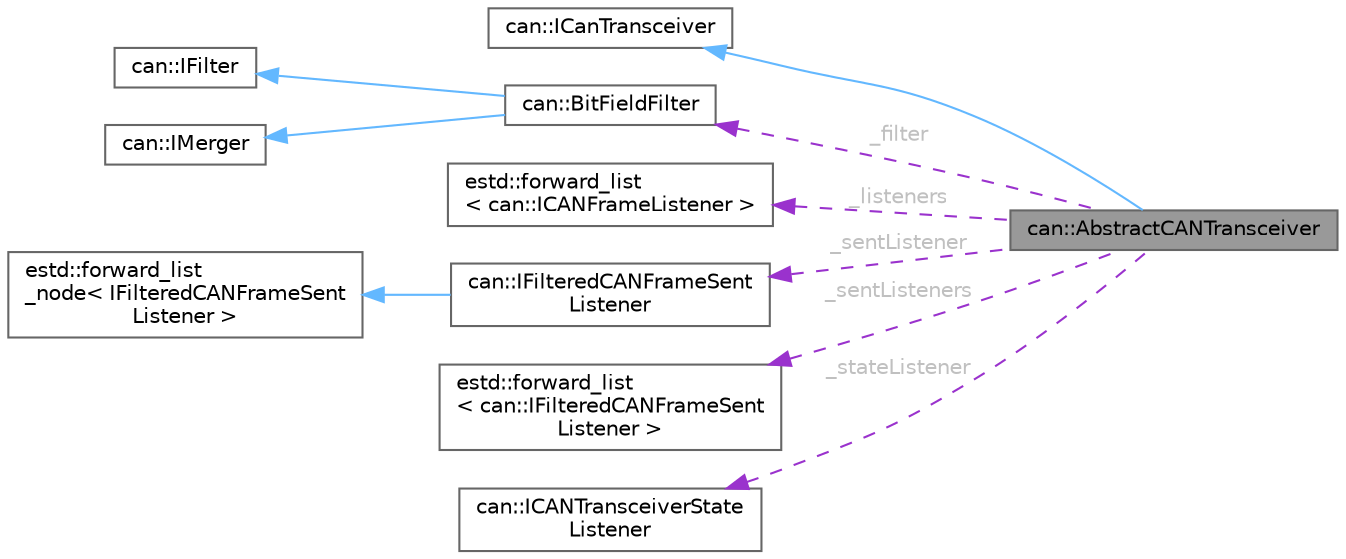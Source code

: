 digraph "can::AbstractCANTransceiver"
{
 // LATEX_PDF_SIZE
  bgcolor="transparent";
  edge [fontname=Helvetica,fontsize=10,labelfontname=Helvetica,labelfontsize=10];
  node [fontname=Helvetica,fontsize=10,shape=box,height=0.2,width=0.4];
  rankdir="LR";
  Node1 [id="Node000001",label="can::AbstractCANTransceiver",height=0.2,width=0.4,color="gray40", fillcolor="grey60", style="filled", fontcolor="black",tooltip=" "];
  Node2 -> Node1 [id="edge1_Node000001_Node000002",dir="back",color="steelblue1",style="solid",tooltip=" "];
  Node2 [id="Node000002",label="can::ICanTransceiver",height=0.2,width=0.4,color="gray40", fillcolor="white", style="filled",URL="$dc/dc8/classcan_1_1ICanTransceiver.html",tooltip=" "];
  Node3 -> Node1 [id="edge2_Node000001_Node000003",dir="back",color="darkorchid3",style="dashed",tooltip=" ",label=" _filter",fontcolor="grey" ];
  Node3 [id="Node000003",label="can::BitFieldFilter",height=0.2,width=0.4,color="gray40", fillcolor="white", style="filled",URL="$db/d97/classcan_1_1BitFieldFilter.html",tooltip=" "];
  Node4 -> Node3 [id="edge3_Node000003_Node000004",dir="back",color="steelblue1",style="solid",tooltip=" "];
  Node4 [id="Node000004",label="can::IFilter",height=0.2,width=0.4,color="gray40", fillcolor="white", style="filled",URL="$d3/da9/classcan_1_1IFilter.html",tooltip=" "];
  Node5 -> Node3 [id="edge4_Node000003_Node000005",dir="back",color="steelblue1",style="solid",tooltip=" "];
  Node5 [id="Node000005",label="can::IMerger",height=0.2,width=0.4,color="gray40", fillcolor="white", style="filled",URL="$d7/d6b/classcan_1_1IMerger.html",tooltip=" "];
  Node6 -> Node1 [id="edge5_Node000001_Node000006",dir="back",color="darkorchid3",style="dashed",tooltip=" ",label=" _listeners",fontcolor="grey" ];
  Node6 [id="Node000006",label="estd::forward_list\l\< can::ICANFrameListener \>",height=0.2,width=0.4,color="gray40", fillcolor="white", style="filled",URL="$dd/d35/classestd_1_1forward__list.html",tooltip=" "];
  Node7 -> Node1 [id="edge6_Node000001_Node000007",dir="back",color="darkorchid3",style="dashed",tooltip=" ",label=" _sentListener",fontcolor="grey" ];
  Node7 [id="Node000007",label="can::IFilteredCANFrameSent\lListener",height=0.2,width=0.4,color="gray40", fillcolor="white", style="filled",URL="$da/d64/classcan_1_1IFilteredCANFrameSentListener.html",tooltip=" "];
  Node8 -> Node7 [id="edge7_Node000007_Node000008",dir="back",color="steelblue1",style="solid",tooltip=" "];
  Node8 [id="Node000008",label="estd::forward_list\l_node\< IFilteredCANFrameSent\lListener \>",height=0.2,width=0.4,color="gray40", fillcolor="white", style="filled",URL="$d7/d3f/classestd_1_1forward__list__node.html",tooltip=" "];
  Node9 -> Node1 [id="edge8_Node000001_Node000009",dir="back",color="darkorchid3",style="dashed",tooltip=" ",label=" _sentListeners",fontcolor="grey" ];
  Node9 [id="Node000009",label="estd::forward_list\l\< can::IFilteredCANFrameSent\lListener \>",height=0.2,width=0.4,color="gray40", fillcolor="white", style="filled",URL="$dd/d35/classestd_1_1forward__list.html",tooltip=" "];
  Node10 -> Node1 [id="edge9_Node000001_Node000010",dir="back",color="darkorchid3",style="dashed",tooltip=" ",label=" _stateListener",fontcolor="grey" ];
  Node10 [id="Node000010",label="can::ICANTransceiverState\lListener",height=0.2,width=0.4,color="gray40", fillcolor="white", style="filled",URL="$dc/ddf/classcan_1_1ICANTransceiverStateListener.html",tooltip=" "];
}
